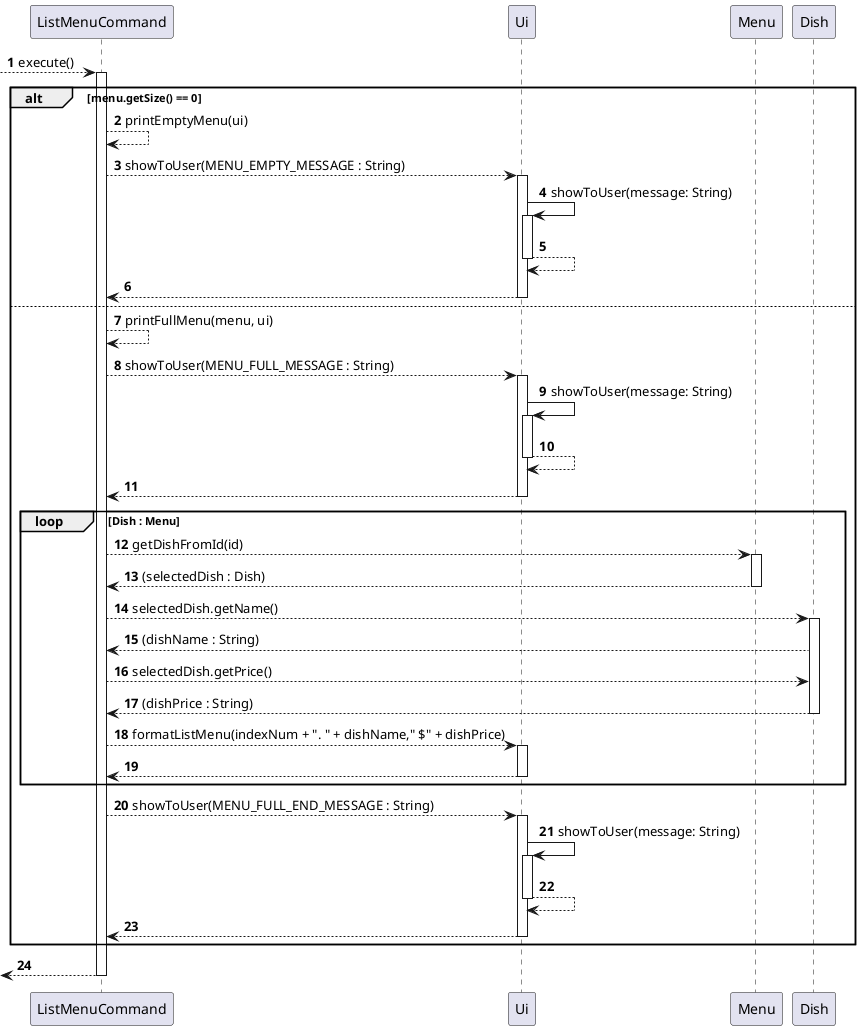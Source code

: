 @startuml
!define COMMAND class ListMenuCommand
!define UI class Ui
!define MENU class Menu
!define DISH class Dish
!define PARSER class Parser
autonumber



--> "ListMenuCommand" : execute()
    activate "ListMenuCommand"
    alt menu.getSize() == 0
        "ListMenuCommand" --> "ListMenuCommand" : printEmptyMenu(ui)
        "ListMenuCommand" --> "Ui" : showToUser(MENU_EMPTY_MESSAGE : String)
        activate "Ui"
        Ui -> Ui : showToUser(message: String)
        activate Ui
        return
        return
    else
        "ListMenuCommand" --> "ListMenuCommand" : printFullMenu(menu, ui)
        "ListMenuCommand" --> "Ui" : showToUser(MENU_FULL_MESSAGE : String)
        activate "Ui"
        Ui -> Ui : showToUser(message: String)
        activate Ui
        return
        return
        loop Dish : Menu
            "ListMenuCommand" --> "Menu" : getDishFromId(id)
            activate Menu
            "Menu" --> "ListMenuCommand" : (selectedDish : Dish)
            deactivate Menu
            "ListMenuCommand" --> "Dish" : selectedDish.getName()
            activate "Dish"
            "Dish" --> "ListMenuCommand" : (dishName : String)
            "ListMenuCommand" --> "Dish" : selectedDish.getPrice()
            "Dish" --> "ListMenuCommand" : (dishPrice : String)
            deactivate "Dish"
            "ListMenuCommand" --> "Ui" : formatListMenu(indexNum + ". " + dishName," $" + dishPrice)
            activate Ui
            return
        end
        "ListMenuCommand" --> "Ui" : showToUser(MENU_FULL_END_MESSAGE : String)
        activate "Ui"
        Ui -> Ui : showToUser(message: String)
        activate Ui
        return
        return


end
return


@enduml